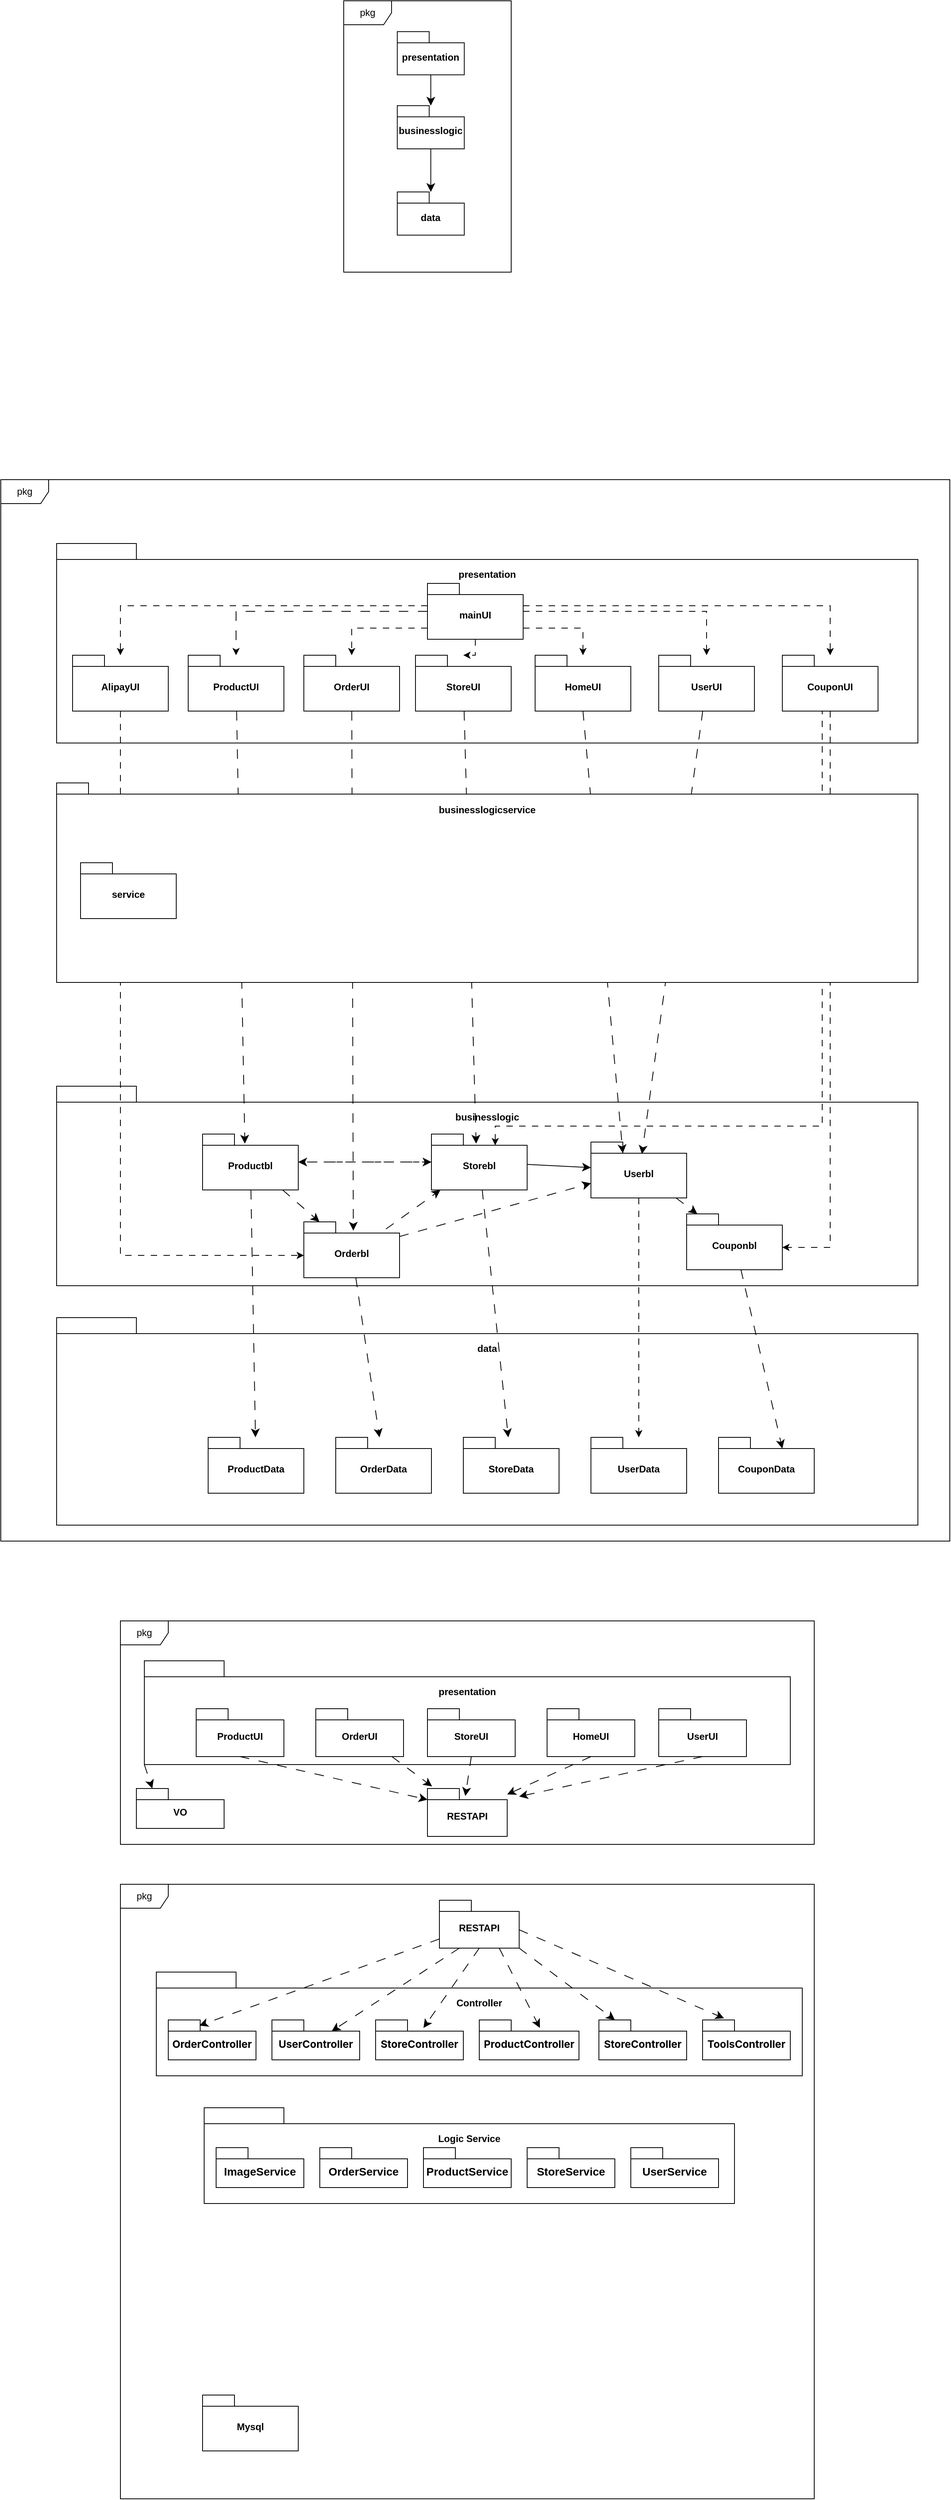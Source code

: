 <mxfile version="24.4.4" type="github" pages="2">
  <diagram id="C5RBs43oDa-KdzZeNtuy" name="Page-1">
    <mxGraphModel dx="2247" dy="2243" grid="1" gridSize="10" guides="1" tooltips="1" connect="1" arrows="1" fold="1" page="1" pageScale="1" pageWidth="827" pageHeight="1169" math="0" shadow="0">
      <root>
        <mxCell id="WIyWlLk6GJQsqaUBKTNV-0" />
        <mxCell id="WIyWlLk6GJQsqaUBKTNV-1" parent="WIyWlLk6GJQsqaUBKTNV-0" />
        <mxCell id="KrLMsFSMe7G51mPfgHIh-1" value="pkg" style="shape=umlFrame;whiteSpace=wrap;html=1;pointerEvents=0;" parent="WIyWlLk6GJQsqaUBKTNV-1" vertex="1">
          <mxGeometry x="-1200" y="20" width="1190" height="1330" as="geometry" />
        </mxCell>
        <mxCell id="KrLMsFSMe7G51mPfgHIh-2" value="presentation" style="shape=folder;fontStyle=1;spacingTop=25;tabWidth=100;tabHeight=20;tabPosition=left;html=1;whiteSpace=wrap;labelPosition=center;verticalLabelPosition=middle;align=center;verticalAlign=top;horizontal=1;" parent="WIyWlLk6GJQsqaUBKTNV-1" vertex="1">
          <mxGeometry x="-1130" y="100" width="1080" height="250" as="geometry" />
        </mxCell>
        <mxCell id="KrLMsFSMe7G51mPfgHIh-3" value="businesslogic" style="shape=folder;fontStyle=1;spacingTop=25;tabWidth=100;tabHeight=20;tabPosition=left;html=1;whiteSpace=wrap;labelPosition=center;verticalLabelPosition=middle;align=center;verticalAlign=top;horizontal=1;" parent="WIyWlLk6GJQsqaUBKTNV-1" vertex="1">
          <mxGeometry x="-1130" y="780" width="1080" height="250" as="geometry" />
        </mxCell>
        <mxCell id="KrLMsFSMe7G51mPfgHIh-4" value="data" style="shape=folder;fontStyle=1;spacingTop=25;tabWidth=100;tabHeight=20;tabPosition=left;html=1;whiteSpace=wrap;labelPosition=center;verticalLabelPosition=middle;align=center;verticalAlign=top;horizontal=1;" parent="WIyWlLk6GJQsqaUBKTNV-1" vertex="1">
          <mxGeometry x="-1130" y="1070" width="1080" height="260" as="geometry" />
        </mxCell>
        <mxCell id="KrLMsFSMe7G51mPfgHIh-5" value="OrderUI" style="shape=folder;fontStyle=1;spacingTop=10;tabWidth=40;tabHeight=14;tabPosition=left;html=1;whiteSpace=wrap;" parent="WIyWlLk6GJQsqaUBKTNV-1" vertex="1">
          <mxGeometry x="-820" y="240" width="120" height="70" as="geometry" />
        </mxCell>
        <mxCell id="KrLMsFSMe7G51mPfgHIh-6" value="ProductUI" style="shape=folder;fontStyle=1;spacingTop=10;tabWidth=40;tabHeight=14;tabPosition=left;html=1;whiteSpace=wrap;" parent="WIyWlLk6GJQsqaUBKTNV-1" vertex="1">
          <mxGeometry x="-965" y="240" width="120" height="70" as="geometry" />
        </mxCell>
        <mxCell id="KrLMsFSMe7G51mPfgHIh-7" value="StoreUI" style="shape=folder;fontStyle=1;spacingTop=10;tabWidth=40;tabHeight=14;tabPosition=left;html=1;whiteSpace=wrap;" parent="WIyWlLk6GJQsqaUBKTNV-1" vertex="1">
          <mxGeometry x="-680" y="240" width="120" height="70" as="geometry" />
        </mxCell>
        <mxCell id="KrLMsFSMe7G51mPfgHIh-14" value="" style="edgeStyle=none;curved=1;rounded=0;orthogonalLoop=1;jettySize=auto;html=1;fontFamily=Helvetica;fontSize=12;fontColor=default;fontStyle=1;startSize=8;endSize=8;dashed=1;dashPattern=8 8;" parent="WIyWlLk6GJQsqaUBKTNV-1" source="KrLMsFSMe7G51mPfgHIh-8" target="KrLMsFSMe7G51mPfgHIh-9" edge="1">
          <mxGeometry relative="1" as="geometry" />
        </mxCell>
        <mxCell id="KrLMsFSMe7G51mPfgHIh-17" value="" style="edgeStyle=none;curved=1;rounded=0;orthogonalLoop=1;jettySize=auto;html=1;fontFamily=Helvetica;fontSize=12;fontColor=default;fontStyle=1;startSize=8;endSize=8;dashed=1;dashPattern=12 12;" parent="WIyWlLk6GJQsqaUBKTNV-1" source="KrLMsFSMe7G51mPfgHIh-8" target="KrLMsFSMe7G51mPfgHIh-10" edge="1">
          <mxGeometry relative="1" as="geometry" />
        </mxCell>
        <mxCell id="KrLMsFSMe7G51mPfgHIh-38" value="" style="edgeStyle=none;curved=1;rounded=0;orthogonalLoop=1;jettySize=auto;html=1;fontFamily=Helvetica;fontSize=12;fontColor=default;fontStyle=1;startSize=8;endSize=8;dashed=1;dashPattern=12 12;" parent="WIyWlLk6GJQsqaUBKTNV-1" source="KrLMsFSMe7G51mPfgHIh-8" target="KrLMsFSMe7G51mPfgHIh-37" edge="1">
          <mxGeometry relative="1" as="geometry" />
        </mxCell>
        <mxCell id="KrLMsFSMe7G51mPfgHIh-8" value="Productbl" style="shape=folder;fontStyle=1;spacingTop=10;tabWidth=40;tabHeight=14;tabPosition=left;html=1;whiteSpace=wrap;" parent="WIyWlLk6GJQsqaUBKTNV-1" vertex="1">
          <mxGeometry x="-947" y="840" width="120" height="70" as="geometry" />
        </mxCell>
        <mxCell id="KrLMsFSMe7G51mPfgHIh-16" style="edgeStyle=none;curved=1;rounded=0;orthogonalLoop=1;jettySize=auto;html=1;fontFamily=Helvetica;fontSize=12;fontColor=default;fontStyle=1;startSize=8;endSize=8;dashed=1;dashPattern=12 12;" parent="WIyWlLk6GJQsqaUBKTNV-1" source="KrLMsFSMe7G51mPfgHIh-9" target="KrLMsFSMe7G51mPfgHIh-8" edge="1">
          <mxGeometry relative="1" as="geometry" />
        </mxCell>
        <mxCell id="KrLMsFSMe7G51mPfgHIh-21" value="" style="edgeStyle=none;curved=1;rounded=0;orthogonalLoop=1;jettySize=auto;html=1;fontFamily=Helvetica;fontSize=12;fontColor=default;fontStyle=1;startSize=8;endSize=8;" parent="WIyWlLk6GJQsqaUBKTNV-1" source="KrLMsFSMe7G51mPfgHIh-9" target="KrLMsFSMe7G51mPfgHIh-20" edge="1">
          <mxGeometry relative="1" as="geometry" />
        </mxCell>
        <mxCell id="KrLMsFSMe7G51mPfgHIh-18" value="" style="edgeStyle=none;curved=1;rounded=0;orthogonalLoop=1;jettySize=auto;html=1;fontFamily=Helvetica;fontSize=12;fontColor=default;fontStyle=1;startSize=8;endSize=8;dashed=1;dashPattern=12 12;exitX=0.858;exitY=0.129;exitDx=0;exitDy=0;exitPerimeter=0;" parent="WIyWlLk6GJQsqaUBKTNV-1" source="KrLMsFSMe7G51mPfgHIh-10" target="KrLMsFSMe7G51mPfgHIh-9" edge="1">
          <mxGeometry relative="1" as="geometry" />
        </mxCell>
        <mxCell id="KrLMsFSMe7G51mPfgHIh-22" value="" style="edgeStyle=none;curved=1;rounded=0;orthogonalLoop=1;jettySize=auto;html=1;fontFamily=Helvetica;fontSize=12;fontColor=default;fontStyle=1;startSize=8;endSize=8;dashed=1;dashPattern=12 12;" parent="WIyWlLk6GJQsqaUBKTNV-1" source="KrLMsFSMe7G51mPfgHIh-10" target="KrLMsFSMe7G51mPfgHIh-20" edge="1">
          <mxGeometry relative="1" as="geometry" />
        </mxCell>
        <mxCell id="KrLMsFSMe7G51mPfgHIh-41" value="" style="edgeStyle=none;curved=1;rounded=0;orthogonalLoop=1;jettySize=auto;html=1;fontFamily=Helvetica;fontSize=12;fontColor=default;fontStyle=1;startSize=8;endSize=8;dashed=1;dashPattern=12 12;" parent="WIyWlLk6GJQsqaUBKTNV-1" source="KrLMsFSMe7G51mPfgHIh-10" target="KrLMsFSMe7G51mPfgHIh-40" edge="1">
          <mxGeometry relative="1" as="geometry" />
        </mxCell>
        <mxCell id="KrLMsFSMe7G51mPfgHIh-10" value="&lt;div&gt;Orderbl&lt;/div&gt;" style="shape=folder;fontStyle=1;spacingTop=10;tabWidth=40;tabHeight=14;tabPosition=left;html=1;whiteSpace=wrap;" parent="WIyWlLk6GJQsqaUBKTNV-1" vertex="1">
          <mxGeometry x="-820" y="950" width="120" height="70" as="geometry" />
        </mxCell>
        <mxCell id="KrLMsFSMe7G51mPfgHIh-45" value="" style="edgeStyle=none;curved=1;rounded=0;orthogonalLoop=1;jettySize=auto;html=1;fontFamily=Helvetica;fontSize=12;fontColor=default;fontStyle=1;startSize=8;endSize=8;dashed=1;dashPattern=12 12;entryX=0;entryY=0;entryDx=80;entryDy=14;entryPerimeter=0;" parent="WIyWlLk6GJQsqaUBKTNV-1" source="szA_Nzf2s6glp3LjsiOk-8" target="szA_Nzf2s6glp3LjsiOk-10" edge="1">
          <mxGeometry relative="1" as="geometry" />
        </mxCell>
        <mxCell id="szA_Nzf2s6glp3LjsiOk-11" style="edgeStyle=orthogonalEdgeStyle;rounded=0;orthogonalLoop=1;jettySize=auto;html=1;exitX=0.5;exitY=1;exitDx=0;exitDy=0;exitPerimeter=0;dashed=1;dashPattern=8 8;" parent="WIyWlLk6GJQsqaUBKTNV-1" source="KrLMsFSMe7G51mPfgHIh-20" target="KrLMsFSMe7G51mPfgHIh-44" edge="1">
          <mxGeometry relative="1" as="geometry" />
        </mxCell>
        <mxCell id="KrLMsFSMe7G51mPfgHIh-20" value="&lt;div&gt;Userbl&lt;/div&gt;" style="shape=folder;fontStyle=1;spacingTop=10;tabWidth=40;tabHeight=14;tabPosition=left;html=1;whiteSpace=wrap;" parent="WIyWlLk6GJQsqaUBKTNV-1" vertex="1">
          <mxGeometry x="-460" y="850" width="120" height="70" as="geometry" />
        </mxCell>
        <mxCell id="KrLMsFSMe7G51mPfgHIh-26" value="UserUI" style="shape=folder;fontStyle=1;spacingTop=10;tabWidth=40;tabHeight=14;tabPosition=left;html=1;whiteSpace=wrap;" parent="WIyWlLk6GJQsqaUBKTNV-1" vertex="1">
          <mxGeometry x="-375" y="240" width="120" height="70" as="geometry" />
        </mxCell>
        <mxCell id="KrLMsFSMe7G51mPfgHIh-27" value="" style="edgeStyle=none;curved=1;rounded=0;orthogonalLoop=1;jettySize=auto;html=1;fontFamily=Helvetica;fontSize=12;fontColor=default;fontStyle=1;startSize=8;endSize=8;dashed=1;dashPattern=12 12;" parent="WIyWlLk6GJQsqaUBKTNV-1" target="KrLMsFSMe7G51mPfgHIh-9" edge="1">
          <mxGeometry relative="1" as="geometry">
            <mxPoint x="-610" y="875" as="sourcePoint" />
            <mxPoint x="-760" y="875" as="targetPoint" />
          </mxGeometry>
        </mxCell>
        <mxCell id="KrLMsFSMe7G51mPfgHIh-43" value="" style="edgeStyle=none;curved=1;rounded=0;orthogonalLoop=1;jettySize=auto;html=1;fontFamily=Helvetica;fontSize=12;fontColor=default;fontStyle=1;startSize=8;endSize=8;dashed=1;dashPattern=12 12;" parent="WIyWlLk6GJQsqaUBKTNV-1" source="KrLMsFSMe7G51mPfgHIh-9" target="KrLMsFSMe7G51mPfgHIh-42" edge="1">
          <mxGeometry relative="1" as="geometry" />
        </mxCell>
        <mxCell id="KrLMsFSMe7G51mPfgHIh-9" value="&lt;div&gt;Storebl&lt;/div&gt;" style="shape=folder;fontStyle=1;spacingTop=10;tabWidth=40;tabHeight=14;tabPosition=left;html=1;whiteSpace=wrap;" parent="WIyWlLk6GJQsqaUBKTNV-1" vertex="1">
          <mxGeometry x="-660" y="840" width="120" height="70" as="geometry" />
        </mxCell>
        <mxCell id="KrLMsFSMe7G51mPfgHIh-29" value="HomeUI" style="shape=folder;fontStyle=1;spacingTop=10;tabWidth=40;tabHeight=14;tabPosition=left;html=1;whiteSpace=wrap;" parent="WIyWlLk6GJQsqaUBKTNV-1" vertex="1">
          <mxGeometry x="-530" y="240" width="120" height="70" as="geometry" />
        </mxCell>
        <mxCell id="KrLMsFSMe7G51mPfgHIh-30" style="edgeStyle=none;curved=1;rounded=0;orthogonalLoop=1;jettySize=auto;html=1;exitX=0.5;exitY=1;exitDx=0;exitDy=0;exitPerimeter=0;entryX=0;entryY=0;entryDx=40;entryDy=14;entryPerimeter=0;fontFamily=Helvetica;fontSize=12;fontColor=default;fontStyle=1;startSize=8;endSize=8;dashed=1;dashPattern=12 12;" parent="WIyWlLk6GJQsqaUBKTNV-1" source="KrLMsFSMe7G51mPfgHIh-29" target="KrLMsFSMe7G51mPfgHIh-20" edge="1">
          <mxGeometry relative="1" as="geometry" />
        </mxCell>
        <mxCell id="KrLMsFSMe7G51mPfgHIh-31" style="edgeStyle=none;curved=1;rounded=0;orthogonalLoop=1;jettySize=auto;html=1;entryX=0.533;entryY=0.214;entryDx=0;entryDy=0;entryPerimeter=0;fontFamily=Helvetica;fontSize=12;fontColor=default;fontStyle=1;startSize=8;endSize=8;dashed=1;dashPattern=12 12;" parent="WIyWlLk6GJQsqaUBKTNV-1" source="KrLMsFSMe7G51mPfgHIh-26" target="KrLMsFSMe7G51mPfgHIh-20" edge="1">
          <mxGeometry relative="1" as="geometry" />
        </mxCell>
        <mxCell id="KrLMsFSMe7G51mPfgHIh-32" style="edgeStyle=none;curved=1;rounded=0;orthogonalLoop=1;jettySize=auto;html=1;entryX=0.467;entryY=0.171;entryDx=0;entryDy=0;entryPerimeter=0;fontFamily=Helvetica;fontSize=12;fontColor=default;fontStyle=1;startSize=8;endSize=8;dashed=1;dashPattern=12 12;" parent="WIyWlLk6GJQsqaUBKTNV-1" source="KrLMsFSMe7G51mPfgHIh-7" target="KrLMsFSMe7G51mPfgHIh-9" edge="1">
          <mxGeometry relative="1" as="geometry" />
        </mxCell>
        <mxCell id="KrLMsFSMe7G51mPfgHIh-33" style="edgeStyle=none;curved=1;rounded=0;orthogonalLoop=1;jettySize=auto;html=1;entryX=0.517;entryY=0.157;entryDx=0;entryDy=0;entryPerimeter=0;fontFamily=Helvetica;fontSize=12;fontColor=default;fontStyle=1;startSize=8;endSize=8;dashed=1;dashPattern=12 12;" parent="WIyWlLk6GJQsqaUBKTNV-1" source="KrLMsFSMe7G51mPfgHIh-5" target="KrLMsFSMe7G51mPfgHIh-10" edge="1">
          <mxGeometry relative="1" as="geometry" />
        </mxCell>
        <mxCell id="KrLMsFSMe7G51mPfgHIh-34" style="edgeStyle=none;curved=1;rounded=0;orthogonalLoop=1;jettySize=auto;html=1;entryX=0.442;entryY=0.171;entryDx=0;entryDy=0;entryPerimeter=0;fontFamily=Helvetica;fontSize=12;fontColor=default;fontStyle=1;startSize=8;endSize=8;dashed=1;dashPattern=12 12;" parent="WIyWlLk6GJQsqaUBKTNV-1" source="KrLMsFSMe7G51mPfgHIh-6" target="KrLMsFSMe7G51mPfgHIh-8" edge="1">
          <mxGeometry relative="1" as="geometry" />
        </mxCell>
        <mxCell id="KrLMsFSMe7G51mPfgHIh-37" value="ProductData" style="shape=folder;fontStyle=1;spacingTop=10;tabWidth=40;tabHeight=14;tabPosition=left;html=1;whiteSpace=wrap;" parent="WIyWlLk6GJQsqaUBKTNV-1" vertex="1">
          <mxGeometry x="-940" y="1220" width="120" height="70" as="geometry" />
        </mxCell>
        <mxCell id="KrLMsFSMe7G51mPfgHIh-40" value="&lt;div&gt;OrderData&lt;/div&gt;" style="shape=folder;fontStyle=1;spacingTop=10;tabWidth=40;tabHeight=14;tabPosition=left;html=1;whiteSpace=wrap;strokeColor=default;align=center;verticalAlign=middle;fontFamily=Helvetica;fontSize=12;fontColor=default;fillColor=default;" parent="WIyWlLk6GJQsqaUBKTNV-1" vertex="1">
          <mxGeometry x="-780" y="1220" width="120" height="70" as="geometry" />
        </mxCell>
        <mxCell id="KrLMsFSMe7G51mPfgHIh-42" value="&lt;div&gt;StoreData&lt;/div&gt;" style="shape=folder;fontStyle=1;spacingTop=10;tabWidth=40;tabHeight=14;tabPosition=left;html=1;whiteSpace=wrap;" parent="WIyWlLk6GJQsqaUBKTNV-1" vertex="1">
          <mxGeometry x="-620" y="1220" width="120" height="70" as="geometry" />
        </mxCell>
        <mxCell id="KrLMsFSMe7G51mPfgHIh-44" value="&lt;div&gt;UserData&lt;/div&gt;" style="shape=folder;fontStyle=1;spacingTop=10;tabWidth=40;tabHeight=14;tabPosition=left;html=1;whiteSpace=wrap;" parent="WIyWlLk6GJQsqaUBKTNV-1" vertex="1">
          <mxGeometry x="-460" y="1220" width="120" height="70" as="geometry" />
        </mxCell>
        <mxCell id="KrLMsFSMe7G51mPfgHIh-46" value="pkg" style="shape=umlFrame;whiteSpace=wrap;html=1;pointerEvents=0;" parent="WIyWlLk6GJQsqaUBKTNV-1" vertex="1">
          <mxGeometry x="-1050" y="1450" width="870" height="280" as="geometry" />
        </mxCell>
        <mxCell id="KrLMsFSMe7G51mPfgHIh-49" value="VO" style="shape=folder;fontStyle=1;spacingTop=10;tabWidth=40;tabHeight=14;tabPosition=left;html=1;whiteSpace=wrap;" parent="WIyWlLk6GJQsqaUBKTNV-1" vertex="1">
          <mxGeometry x="-1030" y="1660" width="110" height="50" as="geometry" />
        </mxCell>
        <mxCell id="KrLMsFSMe7G51mPfgHIh-50" value="RESTAPI" style="shape=folder;fontStyle=1;spacingTop=10;tabWidth=40;tabHeight=14;tabPosition=left;html=1;whiteSpace=wrap;" parent="WIyWlLk6GJQsqaUBKTNV-1" vertex="1">
          <mxGeometry x="-665" y="1660" width="100" height="60" as="geometry" />
        </mxCell>
        <mxCell id="KrLMsFSMe7G51mPfgHIh-51" value="presentation" style="shape=folder;fontStyle=1;spacingTop=25;tabWidth=100;tabHeight=20;tabPosition=left;html=1;whiteSpace=wrap;labelPosition=center;verticalLabelPosition=middle;align=center;verticalAlign=top;horizontal=1;" parent="WIyWlLk6GJQsqaUBKTNV-1" vertex="1">
          <mxGeometry x="-1020" y="1500" width="810" height="130" as="geometry" />
        </mxCell>
        <mxCell id="KrLMsFSMe7G51mPfgHIh-52" value="OrderUI" style="shape=folder;fontStyle=1;spacingTop=10;tabWidth=40;tabHeight=14;tabPosition=left;html=1;whiteSpace=wrap;" parent="WIyWlLk6GJQsqaUBKTNV-1" vertex="1">
          <mxGeometry x="-805" y="1560" width="110" height="60" as="geometry" />
        </mxCell>
        <mxCell id="KrLMsFSMe7G51mPfgHIh-53" value="ProductUI" style="shape=folder;fontStyle=1;spacingTop=10;tabWidth=40;tabHeight=14;tabPosition=left;html=1;whiteSpace=wrap;" parent="WIyWlLk6GJQsqaUBKTNV-1" vertex="1">
          <mxGeometry x="-955" y="1560" width="110" height="60" as="geometry" />
        </mxCell>
        <mxCell id="KrLMsFSMe7G51mPfgHIh-59" style="edgeStyle=none;curved=1;rounded=0;orthogonalLoop=1;jettySize=auto;html=1;exitX=0.5;exitY=1;exitDx=0;exitDy=0;exitPerimeter=0;fontFamily=Helvetica;fontSize=12;fontColor=default;fontStyle=1;startSize=8;endSize=8;dashed=1;dashPattern=12 12;entryX=0.475;entryY=0.157;entryDx=0;entryDy=0;entryPerimeter=0;" parent="WIyWlLk6GJQsqaUBKTNV-1" source="KrLMsFSMe7G51mPfgHIh-54" target="KrLMsFSMe7G51mPfgHIh-50" edge="1">
          <mxGeometry relative="1" as="geometry" />
        </mxCell>
        <mxCell id="KrLMsFSMe7G51mPfgHIh-54" value="StoreUI" style="shape=folder;fontStyle=1;spacingTop=10;tabWidth=40;tabHeight=14;tabPosition=left;html=1;whiteSpace=wrap;" parent="WIyWlLk6GJQsqaUBKTNV-1" vertex="1">
          <mxGeometry x="-665" y="1560" width="110" height="60" as="geometry" />
        </mxCell>
        <mxCell id="KrLMsFSMe7G51mPfgHIh-61" style="edgeStyle=none;curved=1;rounded=0;orthogonalLoop=1;jettySize=auto;html=1;exitX=0.5;exitY=1;exitDx=0;exitDy=0;exitPerimeter=0;fontFamily=Helvetica;fontSize=12;fontColor=default;fontStyle=1;startSize=8;endSize=8;dashed=1;dashPattern=12 12;" parent="WIyWlLk6GJQsqaUBKTNV-1" source="KrLMsFSMe7G51mPfgHIh-55" edge="1">
          <mxGeometry relative="1" as="geometry">
            <mxPoint x="-550" y="1670" as="targetPoint" />
          </mxGeometry>
        </mxCell>
        <mxCell id="KrLMsFSMe7G51mPfgHIh-55" value="UserUI" style="shape=folder;fontStyle=1;spacingTop=10;tabWidth=40;tabHeight=14;tabPosition=left;html=1;whiteSpace=wrap;" parent="WIyWlLk6GJQsqaUBKTNV-1" vertex="1">
          <mxGeometry x="-375" y="1560" width="110" height="60" as="geometry" />
        </mxCell>
        <mxCell id="KrLMsFSMe7G51mPfgHIh-60" style="edgeStyle=none;curved=1;rounded=0;orthogonalLoop=1;jettySize=auto;html=1;exitX=0.5;exitY=1;exitDx=0;exitDy=0;exitPerimeter=0;fontFamily=Helvetica;fontSize=12;fontColor=default;fontStyle=1;startSize=8;endSize=8;dashed=1;dashPattern=12 12;" parent="WIyWlLk6GJQsqaUBKTNV-1" source="KrLMsFSMe7G51mPfgHIh-56" target="KrLMsFSMe7G51mPfgHIh-50" edge="1">
          <mxGeometry relative="1" as="geometry" />
        </mxCell>
        <mxCell id="KrLMsFSMe7G51mPfgHIh-56" value="HomeUI" style="shape=folder;fontStyle=1;spacingTop=10;tabWidth=40;tabHeight=14;tabPosition=left;html=1;whiteSpace=wrap;" parent="WIyWlLk6GJQsqaUBKTNV-1" vertex="1">
          <mxGeometry x="-515" y="1560" width="110" height="60" as="geometry" />
        </mxCell>
        <mxCell id="KrLMsFSMe7G51mPfgHIh-57" style="edgeStyle=none;curved=1;rounded=0;orthogonalLoop=1;jettySize=auto;html=1;exitX=0.5;exitY=1;exitDx=0;exitDy=0;exitPerimeter=0;entryX=0;entryY=0;entryDx=0;entryDy=14;entryPerimeter=0;fontFamily=Helvetica;fontSize=12;fontColor=default;fontStyle=1;startSize=8;endSize=8;dashed=1;dashPattern=12 12;" parent="WIyWlLk6GJQsqaUBKTNV-1" source="KrLMsFSMe7G51mPfgHIh-53" target="KrLMsFSMe7G51mPfgHIh-50" edge="1">
          <mxGeometry relative="1" as="geometry" />
        </mxCell>
        <mxCell id="KrLMsFSMe7G51mPfgHIh-58" style="edgeStyle=none;curved=1;rounded=0;orthogonalLoop=1;jettySize=auto;html=1;entryX=0.058;entryY=-0.043;entryDx=0;entryDy=0;entryPerimeter=0;fontFamily=Helvetica;fontSize=12;fontColor=default;fontStyle=1;startSize=8;endSize=8;dashed=1;dashPattern=12 12;" parent="WIyWlLk6GJQsqaUBKTNV-1" source="KrLMsFSMe7G51mPfgHIh-52" target="KrLMsFSMe7G51mPfgHIh-50" edge="1">
          <mxGeometry relative="1" as="geometry" />
        </mxCell>
        <mxCell id="KrLMsFSMe7G51mPfgHIh-62" style="edgeStyle=none;curved=1;rounded=0;orthogonalLoop=1;jettySize=auto;html=1;exitX=0;exitY=0;exitDx=0;exitDy=130;exitPerimeter=0;entryX=0;entryY=0;entryDx=20;entryDy=0;entryPerimeter=0;fontFamily=Helvetica;fontSize=12;fontColor=default;fontStyle=1;startSize=8;endSize=8;dashed=1;dashPattern=12 12;" parent="WIyWlLk6GJQsqaUBKTNV-1" source="KrLMsFSMe7G51mPfgHIh-51" target="KrLMsFSMe7G51mPfgHIh-49" edge="1">
          <mxGeometry relative="1" as="geometry" />
        </mxCell>
        <mxCell id="KrLMsFSMe7G51mPfgHIh-63" value="&lt;div&gt;pkg&lt;/div&gt;" style="shape=umlFrame;whiteSpace=wrap;html=1;pointerEvents=0;" parent="WIyWlLk6GJQsqaUBKTNV-1" vertex="1">
          <mxGeometry x="-1050" y="1780" width="870" height="770" as="geometry" />
        </mxCell>
        <mxCell id="KrLMsFSMe7G51mPfgHIh-64" value="RESTAPI" style="shape=folder;fontStyle=1;spacingTop=10;tabWidth=40;tabHeight=14;tabPosition=left;html=1;whiteSpace=wrap;" parent="WIyWlLk6GJQsqaUBKTNV-1" vertex="1">
          <mxGeometry x="-650" y="1800" width="100" height="60" as="geometry" />
        </mxCell>
        <mxCell id="KrLMsFSMe7G51mPfgHIh-66" value="Controller" style="shape=folder;fontStyle=1;spacingTop=25;tabWidth=100;tabHeight=20;tabPosition=left;html=1;whiteSpace=wrap;labelPosition=center;verticalLabelPosition=middle;align=center;verticalAlign=top;horizontal=1;" parent="WIyWlLk6GJQsqaUBKTNV-1" vertex="1">
          <mxGeometry x="-1005" y="1890" width="810" height="130" as="geometry" />
        </mxCell>
        <mxCell id="KrLMsFSMe7G51mPfgHIh-67" value="&lt;div style=&quot;font-size: 13px;&quot;&gt;&lt;div data-line=&quot;true&quot; data-line-index=&quot;0&quot; data-zone-id=&quot;0&quot; style=&quot;white-space: pre;&quot;&gt;&lt;span style=&quot;color: rgb(0, 0, 0);&quot;&gt;&lt;span style=&quot;font-family: LarkHackSafariFont, LarkEmojiFont, LarkChineseQuote, -apple-system, BlinkMacSystemFont, &amp;quot;Helvetica Neue&amp;quot;, Tahoma, &amp;quot;PingFang SC&amp;quot;, &amp;quot;Microsoft Yahei&amp;quot;, Arial, &amp;quot;Hiragino Sans GB&amp;quot;, sans-serif, &amp;quot;Apple Color Emoji&amp;quot;, &amp;quot;Segoe UI Emoji&amp;quot;, &amp;quot;Segoe UI Symbol&amp;quot;, &amp;quot;Noto Color Emoji&amp;quot;;&quot;&gt;&lt;span style=&quot;font-size: 13px;&quot;&gt;OrderController&lt;/span&gt;&lt;/span&gt;&lt;/span&gt;&lt;/div&gt;&lt;/div&gt;" style="shape=folder;fontStyle=1;spacingTop=10;tabWidth=40;tabHeight=14;tabPosition=left;html=1;whiteSpace=wrap;" parent="WIyWlLk6GJQsqaUBKTNV-1" vertex="1">
          <mxGeometry x="-990" y="1950" width="110" height="50" as="geometry" />
        </mxCell>
        <mxCell id="KrLMsFSMe7G51mPfgHIh-79" style="edgeStyle=none;curved=1;rounded=0;orthogonalLoop=1;jettySize=auto;html=1;exitX=0.5;exitY=1;exitDx=0;exitDy=0;exitPerimeter=0;fontFamily=Helvetica;fontSize=12;fontColor=default;fontStyle=1;startSize=8;endSize=8;dashed=1;dashPattern=12 12;" parent="WIyWlLk6GJQsqaUBKTNV-1" source="KrLMsFSMe7G51mPfgHIh-64" edge="1">
          <mxGeometry relative="1" as="geometry">
            <mxPoint x="-670" y="1960" as="targetPoint" />
          </mxGeometry>
        </mxCell>
        <mxCell id="KrLMsFSMe7G51mPfgHIh-68" value="&lt;div style=&quot;font-size: 13px;&quot;&gt;&lt;div data-line=&quot;true&quot; data-line-index=&quot;0&quot; data-zone-id=&quot;0&quot; style=&quot;white-space: pre;&quot;&gt;&lt;span style=&quot;color: rgb(0, 0, 0);&quot;&gt;&lt;span style=&quot;font-family: LarkHackSafariFont, LarkEmojiFont, LarkChineseQuote, -apple-system, BlinkMacSystemFont, &amp;quot;Helvetica Neue&amp;quot;, Tahoma, &amp;quot;PingFang SC&amp;quot;, &amp;quot;Microsoft Yahei&amp;quot;, Arial, &amp;quot;Hiragino Sans GB&amp;quot;, sans-serif, &amp;quot;Apple Color Emoji&amp;quot;, &amp;quot;Segoe UI Emoji&amp;quot;, &amp;quot;Segoe UI Symbol&amp;quot;, &amp;quot;Noto Color Emoji&amp;quot;;&quot;&gt;&lt;span style=&quot;font-size: 13px;&quot;&gt;UserController&lt;/span&gt;&lt;/span&gt;&lt;/span&gt;&lt;/div&gt;&lt;/div&gt;" style="shape=folder;fontStyle=1;spacingTop=10;tabWidth=40;tabHeight=14;tabPosition=left;html=1;whiteSpace=wrap;" parent="WIyWlLk6GJQsqaUBKTNV-1" vertex="1">
          <mxGeometry x="-860" y="1950" width="110" height="50" as="geometry" />
        </mxCell>
        <mxCell id="KrLMsFSMe7G51mPfgHIh-70" value="&lt;div style=&quot;font-size: 13px;&quot;&gt;&lt;div data-line=&quot;true&quot; data-line-index=&quot;0&quot; data-zone-id=&quot;0&quot; style=&quot;white-space: pre;&quot;&gt;&lt;span style=&quot;color: rgb(0, 0, 0);&quot;&gt;&lt;span style=&quot;font-family: LarkHackSafariFont, LarkEmojiFont, LarkChineseQuote, -apple-system, BlinkMacSystemFont, &amp;quot;Helvetica Neue&amp;quot;, Tahoma, &amp;quot;PingFang SC&amp;quot;, &amp;quot;Microsoft Yahei&amp;quot;, Arial, &amp;quot;Hiragino Sans GB&amp;quot;, sans-serif, &amp;quot;Apple Color Emoji&amp;quot;, &amp;quot;Segoe UI Emoji&amp;quot;, &amp;quot;Segoe UI Symbol&amp;quot;, &amp;quot;Noto Color Emoji&amp;quot;;&quot;&gt;&lt;span style=&quot;font-size: 13px;&quot;&gt;StoreController&lt;/span&gt;&lt;/span&gt;&lt;/span&gt;&lt;/div&gt;&lt;/div&gt;" style="shape=folder;fontStyle=1;spacingTop=10;tabWidth=40;tabHeight=14;tabPosition=left;html=1;whiteSpace=wrap;" parent="WIyWlLk6GJQsqaUBKTNV-1" vertex="1">
          <mxGeometry x="-730" y="1950" width="110" height="50" as="geometry" />
        </mxCell>
        <mxCell id="KrLMsFSMe7G51mPfgHIh-72" value="&lt;div style=&quot;font-size: 13px;&quot;&gt;&lt;div data-line=&quot;true&quot; data-line-index=&quot;0&quot; data-zone-id=&quot;0&quot; style=&quot;white-space: pre;&quot;&gt;&lt;span style=&quot;color: rgb(0, 0, 0);&quot;&gt;&lt;span style=&quot;font-family: LarkHackSafariFont, LarkEmojiFont, LarkChineseQuote, -apple-system, BlinkMacSystemFont, &amp;quot;Helvetica Neue&amp;quot;, Tahoma, &amp;quot;PingFang SC&amp;quot;, &amp;quot;Microsoft Yahei&amp;quot;, Arial, &amp;quot;Hiragino Sans GB&amp;quot;, sans-serif, &amp;quot;Apple Color Emoji&amp;quot;, &amp;quot;Segoe UI Emoji&amp;quot;, &amp;quot;Segoe UI Symbol&amp;quot;, &amp;quot;Noto Color Emoji&amp;quot;;&quot;&gt;&lt;span style=&quot;font-size: 13px;&quot;&gt;ProductController&lt;/span&gt;&lt;/span&gt;&lt;/span&gt;&lt;/div&gt;&lt;/div&gt;" style="shape=folder;fontStyle=1;spacingTop=10;tabWidth=40;tabHeight=14;tabPosition=left;html=1;whiteSpace=wrap;" parent="WIyWlLk6GJQsqaUBKTNV-1" vertex="1">
          <mxGeometry x="-600" y="1950" width="125" height="50" as="geometry" />
        </mxCell>
        <mxCell id="KrLMsFSMe7G51mPfgHIh-74" value="&lt;div style=&quot;font-size: 13px;&quot;&gt;&lt;div data-line=&quot;true&quot; data-line-index=&quot;0&quot; data-zone-id=&quot;0&quot; style=&quot;white-space: pre;&quot;&gt;&lt;span style=&quot;color: rgb(0, 0, 0);&quot;&gt;&lt;span style=&quot;font-family: LarkHackSafariFont, LarkEmojiFont, LarkChineseQuote, -apple-system, BlinkMacSystemFont, &amp;quot;Helvetica Neue&amp;quot;, Tahoma, &amp;quot;PingFang SC&amp;quot;, &amp;quot;Microsoft Yahei&amp;quot;, Arial, &amp;quot;Hiragino Sans GB&amp;quot;, sans-serif, &amp;quot;Apple Color Emoji&amp;quot;, &amp;quot;Segoe UI Emoji&amp;quot;, &amp;quot;Segoe UI Symbol&amp;quot;, &amp;quot;Noto Color Emoji&amp;quot;;&quot;&gt;&lt;span style=&quot;font-size: 13px;&quot;&gt;StoreController&lt;/span&gt;&lt;/span&gt;&lt;/span&gt;&lt;/div&gt;&lt;/div&gt;" style="shape=folder;fontStyle=1;spacingTop=10;tabWidth=40;tabHeight=14;tabPosition=left;html=1;whiteSpace=wrap;" parent="WIyWlLk6GJQsqaUBKTNV-1" vertex="1">
          <mxGeometry x="-450" y="1950" width="110" height="50" as="geometry" />
        </mxCell>
        <mxCell id="KrLMsFSMe7G51mPfgHIh-75" value="&lt;div style=&quot;font-size: 13px;&quot;&gt;&lt;div data-line=&quot;true&quot; data-line-index=&quot;0&quot; data-zone-id=&quot;0&quot; style=&quot;white-space: pre;&quot;&gt;&lt;span style=&quot;color: rgb(0, 0, 0);&quot;&gt;&lt;span style=&quot;font-family: LarkHackSafariFont, LarkEmojiFont, LarkChineseQuote, -apple-system, BlinkMacSystemFont, &amp;quot;Helvetica Neue&amp;quot;, Tahoma, &amp;quot;PingFang SC&amp;quot;, &amp;quot;Microsoft Yahei&amp;quot;, Arial, &amp;quot;Hiragino Sans GB&amp;quot;, sans-serif, &amp;quot;Apple Color Emoji&amp;quot;, &amp;quot;Segoe UI Emoji&amp;quot;, &amp;quot;Segoe UI Symbol&amp;quot;, &amp;quot;Noto Color Emoji&amp;quot;;&quot;&gt;&lt;span style=&quot;font-size: 13px;&quot;&gt;ToolsController&lt;/span&gt;&lt;/span&gt;&lt;/span&gt;&lt;/div&gt;&lt;/div&gt;" style="shape=folder;fontStyle=1;spacingTop=10;tabWidth=40;tabHeight=14;tabPosition=left;html=1;whiteSpace=wrap;" parent="WIyWlLk6GJQsqaUBKTNV-1" vertex="1">
          <mxGeometry x="-320" y="1950" width="110" height="50" as="geometry" />
        </mxCell>
        <mxCell id="KrLMsFSMe7G51mPfgHIh-77" style="edgeStyle=none;curved=1;rounded=0;orthogonalLoop=1;jettySize=auto;html=1;exitX=0;exitY=0;exitDx=0;exitDy=48.5;exitPerimeter=0;entryX=0.355;entryY=0.14;entryDx=0;entryDy=0;entryPerimeter=0;fontFamily=Helvetica;fontSize=12;fontColor=default;fontStyle=1;startSize=8;endSize=8;dashed=1;dashPattern=12 12;" parent="WIyWlLk6GJQsqaUBKTNV-1" source="KrLMsFSMe7G51mPfgHIh-64" target="KrLMsFSMe7G51mPfgHIh-67" edge="1">
          <mxGeometry relative="1" as="geometry" />
        </mxCell>
        <mxCell id="KrLMsFSMe7G51mPfgHIh-78" style="edgeStyle=none;curved=1;rounded=0;orthogonalLoop=1;jettySize=auto;html=1;exitX=0.25;exitY=1;exitDx=0;exitDy=0;exitPerimeter=0;entryX=0;entryY=0;entryDx=75;entryDy=14;entryPerimeter=0;fontFamily=Helvetica;fontSize=12;fontColor=default;fontStyle=1;startSize=8;endSize=8;dashed=1;dashPattern=12 12;" parent="WIyWlLk6GJQsqaUBKTNV-1" source="KrLMsFSMe7G51mPfgHIh-64" target="KrLMsFSMe7G51mPfgHIh-68" edge="1">
          <mxGeometry relative="1" as="geometry" />
        </mxCell>
        <mxCell id="KrLMsFSMe7G51mPfgHIh-80" style="edgeStyle=none;curved=1;rounded=0;orthogonalLoop=1;jettySize=auto;html=1;exitX=0.75;exitY=1;exitDx=0;exitDy=0;exitPerimeter=0;fontFamily=Helvetica;fontSize=12;fontColor=default;fontStyle=1;startSize=8;endSize=8;dashed=1;dashPattern=12 12;entryX=0.608;entryY=0.2;entryDx=0;entryDy=0;entryPerimeter=0;" parent="WIyWlLk6GJQsqaUBKTNV-1" source="KrLMsFSMe7G51mPfgHIh-64" target="KrLMsFSMe7G51mPfgHIh-72" edge="1">
          <mxGeometry relative="1" as="geometry">
            <mxPoint x="-530" y="1950" as="targetPoint" />
          </mxGeometry>
        </mxCell>
        <mxCell id="KrLMsFSMe7G51mPfgHIh-81" style="edgeStyle=none;curved=1;rounded=0;orthogonalLoop=1;jettySize=auto;html=1;exitX=0;exitY=0;exitDx=100;exitDy=60;exitPerimeter=0;entryX=0;entryY=0;entryDx=20;entryDy=0;entryPerimeter=0;fontFamily=Helvetica;fontSize=12;fontColor=default;fontStyle=1;startSize=8;endSize=8;dashed=1;dashPattern=12 12;" parent="WIyWlLk6GJQsqaUBKTNV-1" source="KrLMsFSMe7G51mPfgHIh-64" target="KrLMsFSMe7G51mPfgHIh-74" edge="1">
          <mxGeometry relative="1" as="geometry" />
        </mxCell>
        <mxCell id="KrLMsFSMe7G51mPfgHIh-82" style="edgeStyle=none;curved=1;rounded=0;orthogonalLoop=1;jettySize=auto;html=1;exitX=0;exitY=0;exitDx=100;exitDy=37;exitPerimeter=0;entryX=0.245;entryY=-0.04;entryDx=0;entryDy=0;entryPerimeter=0;fontFamily=Helvetica;fontSize=12;fontColor=default;fontStyle=1;startSize=8;endSize=8;dashed=1;dashPattern=12 12;" parent="WIyWlLk6GJQsqaUBKTNV-1" source="KrLMsFSMe7G51mPfgHIh-64" target="KrLMsFSMe7G51mPfgHIh-75" edge="1">
          <mxGeometry relative="1" as="geometry" />
        </mxCell>
        <mxCell id="KrLMsFSMe7G51mPfgHIh-83" value="Logic Service" style="shape=folder;fontStyle=1;spacingTop=25;tabWidth=100;tabHeight=20;tabPosition=left;html=1;whiteSpace=wrap;labelPosition=center;verticalLabelPosition=middle;align=center;verticalAlign=top;horizontal=1;" parent="WIyWlLk6GJQsqaUBKTNV-1" vertex="1">
          <mxGeometry x="-945" y="2060" width="665" height="120" as="geometry" />
        </mxCell>
        <mxCell id="KrLMsFSMe7G51mPfgHIh-84" value="&lt;font style=&quot;font-size: 14px;&quot;&gt;&lt;b&gt;ImageService&lt;/b&gt;&lt;/font&gt;" style="shape=folder;fontStyle=1;spacingTop=10;tabWidth=40;tabHeight=14;tabPosition=left;html=1;whiteSpace=wrap;" parent="WIyWlLk6GJQsqaUBKTNV-1" vertex="1">
          <mxGeometry x="-930" y="2110" width="110" height="50" as="geometry" />
        </mxCell>
        <mxCell id="KrLMsFSMe7G51mPfgHIh-85" value="&lt;font style=&quot;font-size: 14px;&quot;&gt;&lt;b&gt;OrderService&lt;/b&gt;&lt;/font&gt;" style="shape=folder;fontStyle=1;spacingTop=10;tabWidth=40;tabHeight=14;tabPosition=left;html=1;whiteSpace=wrap;" parent="WIyWlLk6GJQsqaUBKTNV-1" vertex="1">
          <mxGeometry x="-800" y="2110" width="110" height="50" as="geometry" />
        </mxCell>
        <mxCell id="KrLMsFSMe7G51mPfgHIh-86" value="&lt;font style=&quot;font-size: 14px;&quot;&gt;&lt;b&gt;ProductService&lt;/b&gt;&lt;/font&gt;" style="shape=folder;fontStyle=1;spacingTop=10;tabWidth=40;tabHeight=14;tabPosition=left;html=1;whiteSpace=wrap;" parent="WIyWlLk6GJQsqaUBKTNV-1" vertex="1">
          <mxGeometry x="-670" y="2110" width="110" height="50" as="geometry" />
        </mxCell>
        <mxCell id="KrLMsFSMe7G51mPfgHIh-87" value="&lt;font style=&quot;font-size: 14px;&quot;&gt;&lt;b&gt;StoreService&lt;/b&gt;&lt;/font&gt;" style="shape=folder;fontStyle=1;spacingTop=10;tabWidth=40;tabHeight=14;tabPosition=left;html=1;whiteSpace=wrap;" parent="WIyWlLk6GJQsqaUBKTNV-1" vertex="1">
          <mxGeometry x="-540" y="2110" width="110" height="50" as="geometry" />
        </mxCell>
        <mxCell id="KrLMsFSMe7G51mPfgHIh-88" value="&lt;font style=&quot;font-size: 14px;&quot;&gt;&lt;b&gt;UserService&lt;/b&gt;&lt;/font&gt;" style="shape=folder;fontStyle=1;spacingTop=10;tabWidth=40;tabHeight=14;tabPosition=left;html=1;whiteSpace=wrap;" parent="WIyWlLk6GJQsqaUBKTNV-1" vertex="1">
          <mxGeometry x="-410" y="2110" width="110" height="50" as="geometry" />
        </mxCell>
        <mxCell id="KrLMsFSMe7G51mPfgHIh-89" value="Mysql" style="shape=folder;fontStyle=1;spacingTop=10;tabWidth=40;tabHeight=14;tabPosition=left;html=1;whiteSpace=wrap;" parent="WIyWlLk6GJQsqaUBKTNV-1" vertex="1">
          <mxGeometry x="-947" y="2420" width="120" height="70" as="geometry" />
        </mxCell>
        <mxCell id="yEPHn_Y02Uxv7p_XeMX3-3" style="edgeStyle=orthogonalEdgeStyle;rounded=0;orthogonalLoop=1;jettySize=auto;html=1;dashed=1;dashPattern=12 12;" parent="WIyWlLk6GJQsqaUBKTNV-1" source="yEPHn_Y02Uxv7p_XeMX3-0" target="KrLMsFSMe7G51mPfgHIh-6" edge="1">
          <mxGeometry relative="1" as="geometry" />
        </mxCell>
        <mxCell id="yEPHn_Y02Uxv7p_XeMX3-4" style="edgeStyle=orthogonalEdgeStyle;rounded=0;orthogonalLoop=1;jettySize=auto;html=1;exitX=0;exitY=0;exitDx=0;exitDy=56;exitPerimeter=0;dashed=1;dashPattern=8 8;" parent="WIyWlLk6GJQsqaUBKTNV-1" source="yEPHn_Y02Uxv7p_XeMX3-0" target="KrLMsFSMe7G51mPfgHIh-5" edge="1">
          <mxGeometry relative="1" as="geometry" />
        </mxCell>
        <mxCell id="yEPHn_Y02Uxv7p_XeMX3-5" style="edgeStyle=orthogonalEdgeStyle;rounded=0;orthogonalLoop=1;jettySize=auto;html=1;exitX=0.5;exitY=1;exitDx=0;exitDy=0;exitPerimeter=0;dashed=1;dashPattern=8 8;" parent="WIyWlLk6GJQsqaUBKTNV-1" source="yEPHn_Y02Uxv7p_XeMX3-0" target="KrLMsFSMe7G51mPfgHIh-7" edge="1">
          <mxGeometry relative="1" as="geometry" />
        </mxCell>
        <mxCell id="yEPHn_Y02Uxv7p_XeMX3-6" style="edgeStyle=orthogonalEdgeStyle;rounded=0;orthogonalLoop=1;jettySize=auto;html=1;exitX=0;exitY=0;exitDx=120;exitDy=56;exitPerimeter=0;dashed=1;dashPattern=8 8;" parent="WIyWlLk6GJQsqaUBKTNV-1" source="yEPHn_Y02Uxv7p_XeMX3-0" target="KrLMsFSMe7G51mPfgHIh-29" edge="1">
          <mxGeometry relative="1" as="geometry" />
        </mxCell>
        <mxCell id="yEPHn_Y02Uxv7p_XeMX3-7" style="edgeStyle=orthogonalEdgeStyle;rounded=0;orthogonalLoop=1;jettySize=auto;html=1;dashed=1;dashPattern=8 8;" parent="WIyWlLk6GJQsqaUBKTNV-1" source="yEPHn_Y02Uxv7p_XeMX3-0" target="KrLMsFSMe7G51mPfgHIh-26" edge="1">
          <mxGeometry relative="1" as="geometry" />
        </mxCell>
        <mxCell id="szA_Nzf2s6glp3LjsiOk-2" style="edgeStyle=orthogonalEdgeStyle;rounded=0;orthogonalLoop=1;jettySize=auto;html=1;exitX=0;exitY=0;exitDx=120;exitDy=28;exitPerimeter=0;dashed=1;dashPattern=8 8;" parent="WIyWlLk6GJQsqaUBKTNV-1" source="yEPHn_Y02Uxv7p_XeMX3-0" target="szA_Nzf2s6glp3LjsiOk-1" edge="1">
          <mxGeometry relative="1" as="geometry" />
        </mxCell>
        <mxCell id="szA_Nzf2s6glp3LjsiOk-3" style="edgeStyle=orthogonalEdgeStyle;rounded=0;orthogonalLoop=1;jettySize=auto;html=1;exitX=0;exitY=0;exitDx=0;exitDy=28;exitPerimeter=0;dashed=1;dashPattern=8 8;" parent="WIyWlLk6GJQsqaUBKTNV-1" source="yEPHn_Y02Uxv7p_XeMX3-0" target="szA_Nzf2s6glp3LjsiOk-0" edge="1">
          <mxGeometry relative="1" as="geometry" />
        </mxCell>
        <mxCell id="yEPHn_Y02Uxv7p_XeMX3-0" value="mainUI" style="shape=folder;fontStyle=1;spacingTop=10;tabWidth=40;tabHeight=14;tabPosition=left;html=1;whiteSpace=wrap;" parent="WIyWlLk6GJQsqaUBKTNV-1" vertex="1">
          <mxGeometry x="-665" y="150" width="120" height="70" as="geometry" />
        </mxCell>
        <mxCell id="szA_Nzf2s6glp3LjsiOk-0" value="AlipayUI" style="shape=folder;fontStyle=1;spacingTop=10;tabWidth=40;tabHeight=14;tabPosition=left;html=1;whiteSpace=wrap;" parent="WIyWlLk6GJQsqaUBKTNV-1" vertex="1">
          <mxGeometry x="-1110" y="240.0" width="120" height="70" as="geometry" />
        </mxCell>
        <mxCell id="szA_Nzf2s6glp3LjsiOk-1" value="CouponUI" style="shape=folder;fontStyle=1;spacingTop=10;tabWidth=40;tabHeight=14;tabPosition=left;html=1;whiteSpace=wrap;" parent="WIyWlLk6GJQsqaUBKTNV-1" vertex="1">
          <mxGeometry x="-220" y="240.0" width="120" height="70" as="geometry" />
        </mxCell>
        <mxCell id="szA_Nzf2s6glp3LjsiOk-4" style="edgeStyle=orthogonalEdgeStyle;rounded=0;orthogonalLoop=1;jettySize=auto;html=1;exitX=0.5;exitY=1;exitDx=0;exitDy=0;exitPerimeter=0;entryX=0;entryY=0;entryDx=0;entryDy=42;entryPerimeter=0;dashed=1;dashPattern=8 8;" parent="WIyWlLk6GJQsqaUBKTNV-1" source="szA_Nzf2s6glp3LjsiOk-0" target="KrLMsFSMe7G51mPfgHIh-10" edge="1">
          <mxGeometry relative="1" as="geometry" />
        </mxCell>
        <mxCell id="szA_Nzf2s6glp3LjsiOk-6" style="edgeStyle=orthogonalEdgeStyle;rounded=0;orthogonalLoop=1;jettySize=auto;html=1;exitX=0.5;exitY=1;exitDx=0;exitDy=0;exitPerimeter=0;entryX=0;entryY=0;entryDx=120;entryDy=42;entryPerimeter=0;dashed=1;dashPattern=8 8;" parent="WIyWlLk6GJQsqaUBKTNV-1" source="szA_Nzf2s6glp3LjsiOk-1" target="szA_Nzf2s6glp3LjsiOk-8" edge="1">
          <mxGeometry relative="1" as="geometry" />
        </mxCell>
        <mxCell id="szA_Nzf2s6glp3LjsiOk-7" style="edgeStyle=orthogonalEdgeStyle;rounded=0;orthogonalLoop=1;jettySize=auto;html=1;exitX=0.25;exitY=1;exitDx=0;exitDy=0;exitPerimeter=0;entryX=0;entryY=0;entryDx=80;entryDy=14;entryPerimeter=0;dashed=1;dashPattern=8 8;" parent="WIyWlLk6GJQsqaUBKTNV-1" source="szA_Nzf2s6glp3LjsiOk-1" target="KrLMsFSMe7G51mPfgHIh-9" edge="1">
          <mxGeometry relative="1" as="geometry">
            <Array as="points">
              <mxPoint x="-170" y="830" />
              <mxPoint x="-580" y="830" />
            </Array>
          </mxGeometry>
        </mxCell>
        <mxCell id="szA_Nzf2s6glp3LjsiOk-9" value="" style="edgeStyle=none;curved=1;rounded=0;orthogonalLoop=1;jettySize=auto;html=1;fontFamily=Helvetica;fontSize=12;fontColor=default;fontStyle=1;startSize=8;endSize=8;dashed=1;dashPattern=12 12;" parent="WIyWlLk6GJQsqaUBKTNV-1" source="KrLMsFSMe7G51mPfgHIh-20" target="szA_Nzf2s6glp3LjsiOk-8" edge="1">
          <mxGeometry relative="1" as="geometry">
            <mxPoint x="-323" y="910" as="sourcePoint" />
            <mxPoint x="-347" y="1220" as="targetPoint" />
          </mxGeometry>
        </mxCell>
        <mxCell id="szA_Nzf2s6glp3LjsiOk-8" value="Couponbl" style="shape=folder;fontStyle=1;spacingTop=10;tabWidth=40;tabHeight=14;tabPosition=left;html=1;whiteSpace=wrap;" parent="WIyWlLk6GJQsqaUBKTNV-1" vertex="1">
          <mxGeometry x="-340" y="940.0" width="120" height="70" as="geometry" />
        </mxCell>
        <mxCell id="szA_Nzf2s6glp3LjsiOk-10" value="CouponData" style="shape=folder;fontStyle=1;spacingTop=10;tabWidth=40;tabHeight=14;tabPosition=left;html=1;whiteSpace=wrap;" parent="WIyWlLk6GJQsqaUBKTNV-1" vertex="1">
          <mxGeometry x="-300" y="1220.0" width="120" height="70" as="geometry" />
        </mxCell>
        <mxCell id="JcpHL45tS997mQjEieno-8" value="" style="group" vertex="1" connectable="0" parent="WIyWlLk6GJQsqaUBKTNV-1">
          <mxGeometry x="-770" y="-580" width="210" height="340" as="geometry" />
        </mxCell>
        <mxCell id="JcpHL45tS997mQjEieno-9" value="" style="edgeStyle=none;curved=1;rounded=0;orthogonalLoop=1;jettySize=auto;html=1;fontSize=12;startSize=8;endSize=8;" edge="1" parent="JcpHL45tS997mQjEieno-8" source="JcpHL45tS997mQjEieno-10" target="JcpHL45tS997mQjEieno-14">
          <mxGeometry relative="1" as="geometry" />
        </mxCell>
        <mxCell id="JcpHL45tS997mQjEieno-10" value="&lt;div&gt;presentation&lt;/div&gt;" style="shape=folder;fontStyle=1;spacingTop=10;tabWidth=40;tabHeight=14;tabPosition=left;html=1;whiteSpace=wrap;" vertex="1" parent="JcpHL45tS997mQjEieno-8">
          <mxGeometry x="67.2" y="38.636" width="84" height="54.091" as="geometry" />
        </mxCell>
        <mxCell id="JcpHL45tS997mQjEieno-11" value="pkg" style="shape=umlFrame;whiteSpace=wrap;html=1;pointerEvents=0;" vertex="1" parent="JcpHL45tS997mQjEieno-8">
          <mxGeometry width="210" height="340" as="geometry" />
        </mxCell>
        <mxCell id="JcpHL45tS997mQjEieno-12" value="data" style="shape=folder;fontStyle=1;spacingTop=10;tabWidth=40;tabHeight=14;tabPosition=left;html=1;whiteSpace=wrap;" vertex="1" parent="JcpHL45tS997mQjEieno-8">
          <mxGeometry x="67.2" y="239.545" width="84" height="54.091" as="geometry" />
        </mxCell>
        <mxCell id="JcpHL45tS997mQjEieno-13" value="" style="edgeStyle=none;curved=1;rounded=0;orthogonalLoop=1;jettySize=auto;html=1;fontSize=12;startSize=8;endSize=8;" edge="1" parent="JcpHL45tS997mQjEieno-8" source="JcpHL45tS997mQjEieno-14" target="JcpHL45tS997mQjEieno-12">
          <mxGeometry relative="1" as="geometry" />
        </mxCell>
        <mxCell id="JcpHL45tS997mQjEieno-14" value="businesslogic" style="shape=folder;fontStyle=1;spacingTop=10;tabWidth=40;tabHeight=14;tabPosition=left;html=1;whiteSpace=wrap;" vertex="1" parent="JcpHL45tS997mQjEieno-8">
          <mxGeometry x="67.2" y="131.364" width="84" height="54.091" as="geometry" />
        </mxCell>
        <mxCell id="JcpHL45tS997mQjEieno-15" value="businesslogicservice" style="shape=folder;fontStyle=1;spacingTop=20;tabWidth=40;tabHeight=14;tabPosition=left;html=1;whiteSpace=wrap;verticalAlign=top;" vertex="1" parent="WIyWlLk6GJQsqaUBKTNV-1">
          <mxGeometry x="-1130" y="400" width="1080" height="250" as="geometry" />
        </mxCell>
        <mxCell id="JcpHL45tS997mQjEieno-16" value="service" style="shape=folder;fontStyle=1;spacingTop=10;tabWidth=40;tabHeight=14;tabPosition=left;html=1;whiteSpace=wrap;" vertex="1" parent="WIyWlLk6GJQsqaUBKTNV-1">
          <mxGeometry x="-1100" y="500" width="120" height="70" as="geometry" />
        </mxCell>
      </root>
    </mxGraphModel>
  </diagram>
  <diagram id="3__SnfHmCTWM7zliWJqs" name="第 2 页">
    <mxGraphModel dx="1716" dy="1011" grid="0" gridSize="10" guides="1" tooltips="1" connect="1" arrows="1" fold="1" page="0" pageScale="1" pageWidth="827" pageHeight="1169" math="0" shadow="0">
      <root>
        <mxCell id="0" />
        <mxCell id="1" parent="0" />
      </root>
    </mxGraphModel>
  </diagram>
</mxfile>
